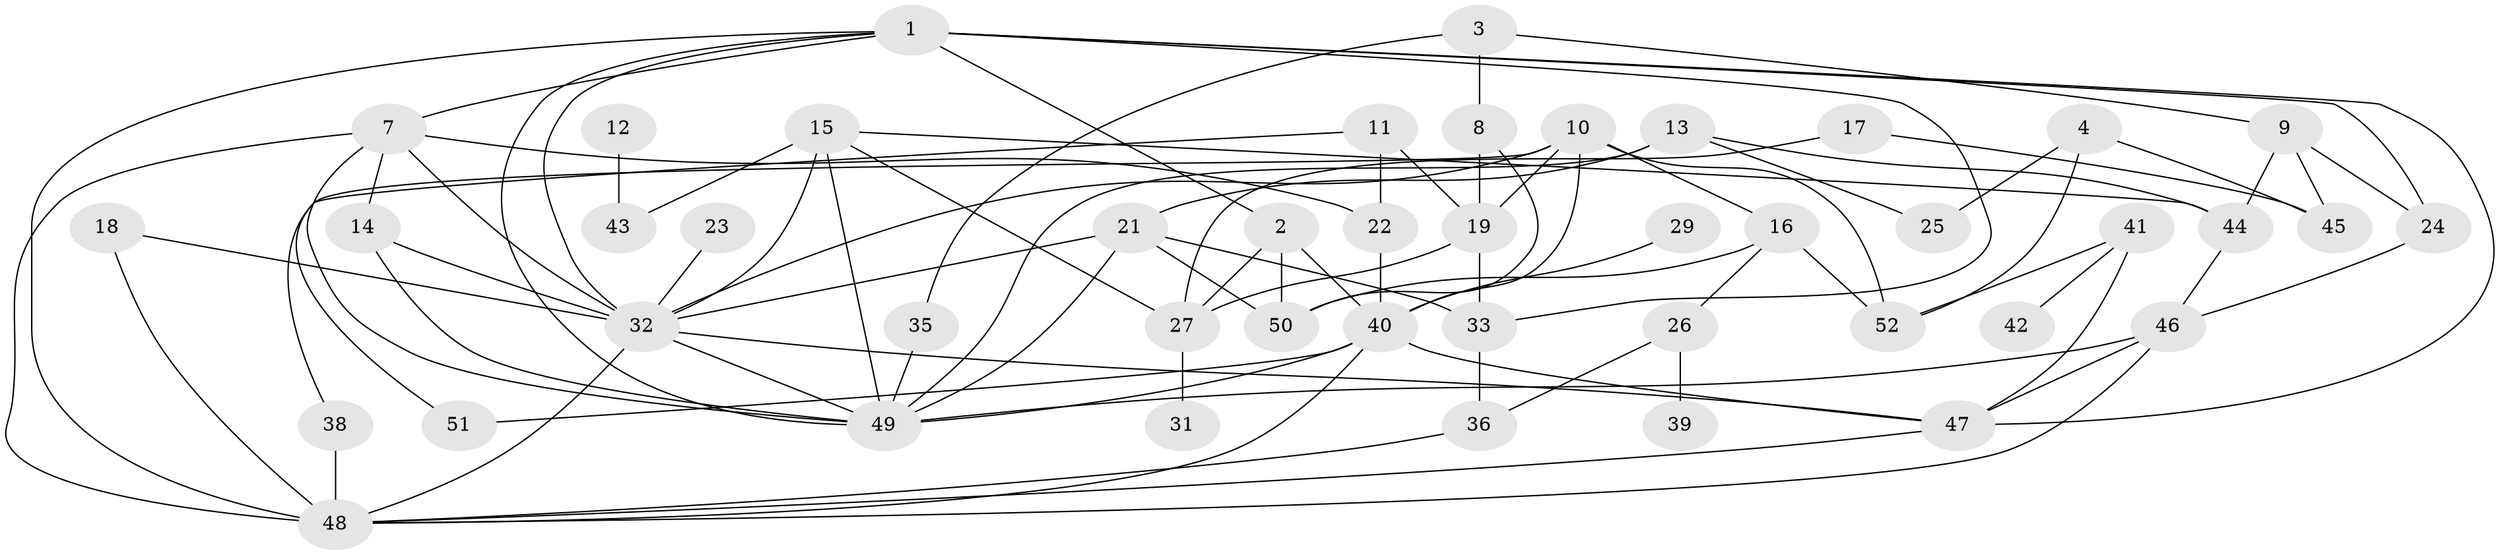 // original degree distribution, {5: 0.125, 3: 0.22115384615384615, 2: 0.19230769230769232, 0: 0.057692307692307696, 4: 0.10576923076923077, 1: 0.23076923076923078, 6: 0.0673076923076923}
// Generated by graph-tools (version 1.1) at 2025/48/03/04/25 22:48:05]
// undirected, 45 vertices, 87 edges
graph export_dot {
  node [color=gray90,style=filled];
  1;
  2;
  3;
  4;
  7;
  8;
  9;
  10;
  11;
  12;
  13;
  14;
  15;
  16;
  17;
  18;
  19;
  21;
  22;
  23;
  24;
  25;
  26;
  27;
  29;
  31;
  32;
  33;
  35;
  36;
  38;
  39;
  40;
  41;
  42;
  43;
  44;
  45;
  46;
  47;
  48;
  49;
  50;
  51;
  52;
  1 -- 2 [weight=1.0];
  1 -- 7 [weight=1.0];
  1 -- 24 [weight=1.0];
  1 -- 32 [weight=1.0];
  1 -- 33 [weight=1.0];
  1 -- 47 [weight=1.0];
  1 -- 48 [weight=1.0];
  1 -- 49 [weight=1.0];
  2 -- 27 [weight=1.0];
  2 -- 40 [weight=1.0];
  2 -- 50 [weight=1.0];
  3 -- 8 [weight=1.0];
  3 -- 9 [weight=1.0];
  3 -- 35 [weight=1.0];
  4 -- 25 [weight=1.0];
  4 -- 45 [weight=1.0];
  4 -- 52 [weight=1.0];
  7 -- 14 [weight=1.0];
  7 -- 22 [weight=1.0];
  7 -- 32 [weight=2.0];
  7 -- 48 [weight=2.0];
  7 -- 49 [weight=1.0];
  8 -- 19 [weight=1.0];
  8 -- 50 [weight=1.0];
  9 -- 24 [weight=1.0];
  9 -- 44 [weight=1.0];
  9 -- 45 [weight=1.0];
  10 -- 16 [weight=1.0];
  10 -- 19 [weight=1.0];
  10 -- 32 [weight=1.0];
  10 -- 38 [weight=1.0];
  10 -- 40 [weight=1.0];
  10 -- 52 [weight=1.0];
  11 -- 19 [weight=1.0];
  11 -- 22 [weight=1.0];
  11 -- 51 [weight=1.0];
  12 -- 43 [weight=1.0];
  13 -- 21 [weight=3.0];
  13 -- 25 [weight=1.0];
  13 -- 44 [weight=1.0];
  13 -- 49 [weight=1.0];
  14 -- 32 [weight=1.0];
  14 -- 49 [weight=1.0];
  15 -- 27 [weight=1.0];
  15 -- 32 [weight=1.0];
  15 -- 43 [weight=1.0];
  15 -- 44 [weight=1.0];
  15 -- 49 [weight=1.0];
  16 -- 26 [weight=1.0];
  16 -- 50 [weight=1.0];
  16 -- 52 [weight=1.0];
  17 -- 27 [weight=1.0];
  17 -- 45 [weight=1.0];
  18 -- 32 [weight=1.0];
  18 -- 48 [weight=1.0];
  19 -- 27 [weight=1.0];
  19 -- 33 [weight=1.0];
  21 -- 32 [weight=1.0];
  21 -- 33 [weight=1.0];
  21 -- 49 [weight=1.0];
  21 -- 50 [weight=1.0];
  22 -- 40 [weight=1.0];
  23 -- 32 [weight=1.0];
  24 -- 46 [weight=1.0];
  26 -- 36 [weight=1.0];
  26 -- 39 [weight=1.0];
  27 -- 31 [weight=1.0];
  29 -- 40 [weight=1.0];
  32 -- 47 [weight=1.0];
  32 -- 48 [weight=1.0];
  32 -- 49 [weight=1.0];
  33 -- 36 [weight=1.0];
  35 -- 49 [weight=1.0];
  36 -- 48 [weight=1.0];
  38 -- 48 [weight=2.0];
  40 -- 47 [weight=1.0];
  40 -- 48 [weight=1.0];
  40 -- 49 [weight=1.0];
  40 -- 51 [weight=1.0];
  41 -- 42 [weight=1.0];
  41 -- 47 [weight=1.0];
  41 -- 52 [weight=1.0];
  44 -- 46 [weight=1.0];
  46 -- 47 [weight=1.0];
  46 -- 48 [weight=1.0];
  46 -- 49 [weight=1.0];
  47 -- 48 [weight=1.0];
}
